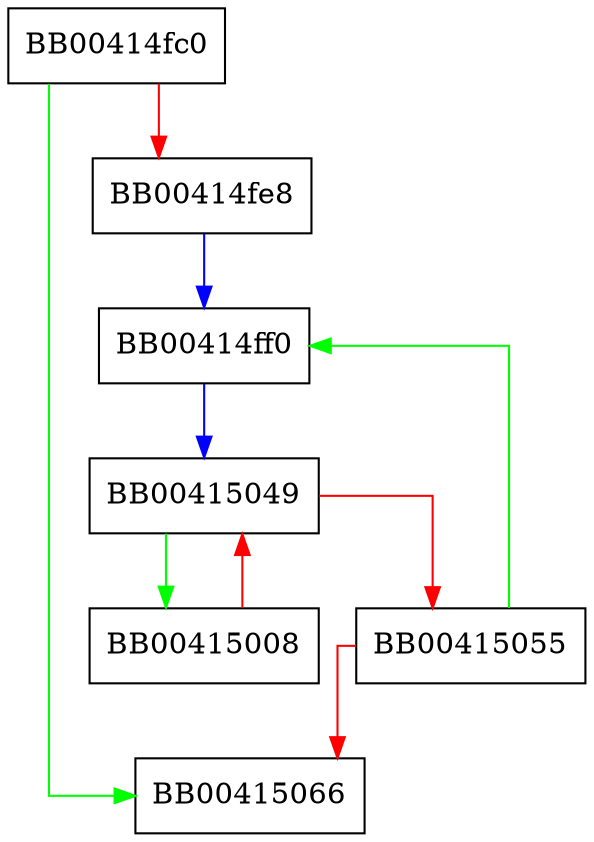 digraph gnames_stack_print {
  node [shape="box"];
  graph [splines=ortho];
  BB00414fc0 -> BB00415066 [color="green"];
  BB00414fc0 -> BB00414fe8 [color="red"];
  BB00414fe8 -> BB00414ff0 [color="blue"];
  BB00414ff0 -> BB00415049 [color="blue"];
  BB00415008 -> BB00415049 [color="red"];
  BB00415049 -> BB00415008 [color="green"];
  BB00415049 -> BB00415055 [color="red"];
  BB00415055 -> BB00414ff0 [color="green"];
  BB00415055 -> BB00415066 [color="red"];
}